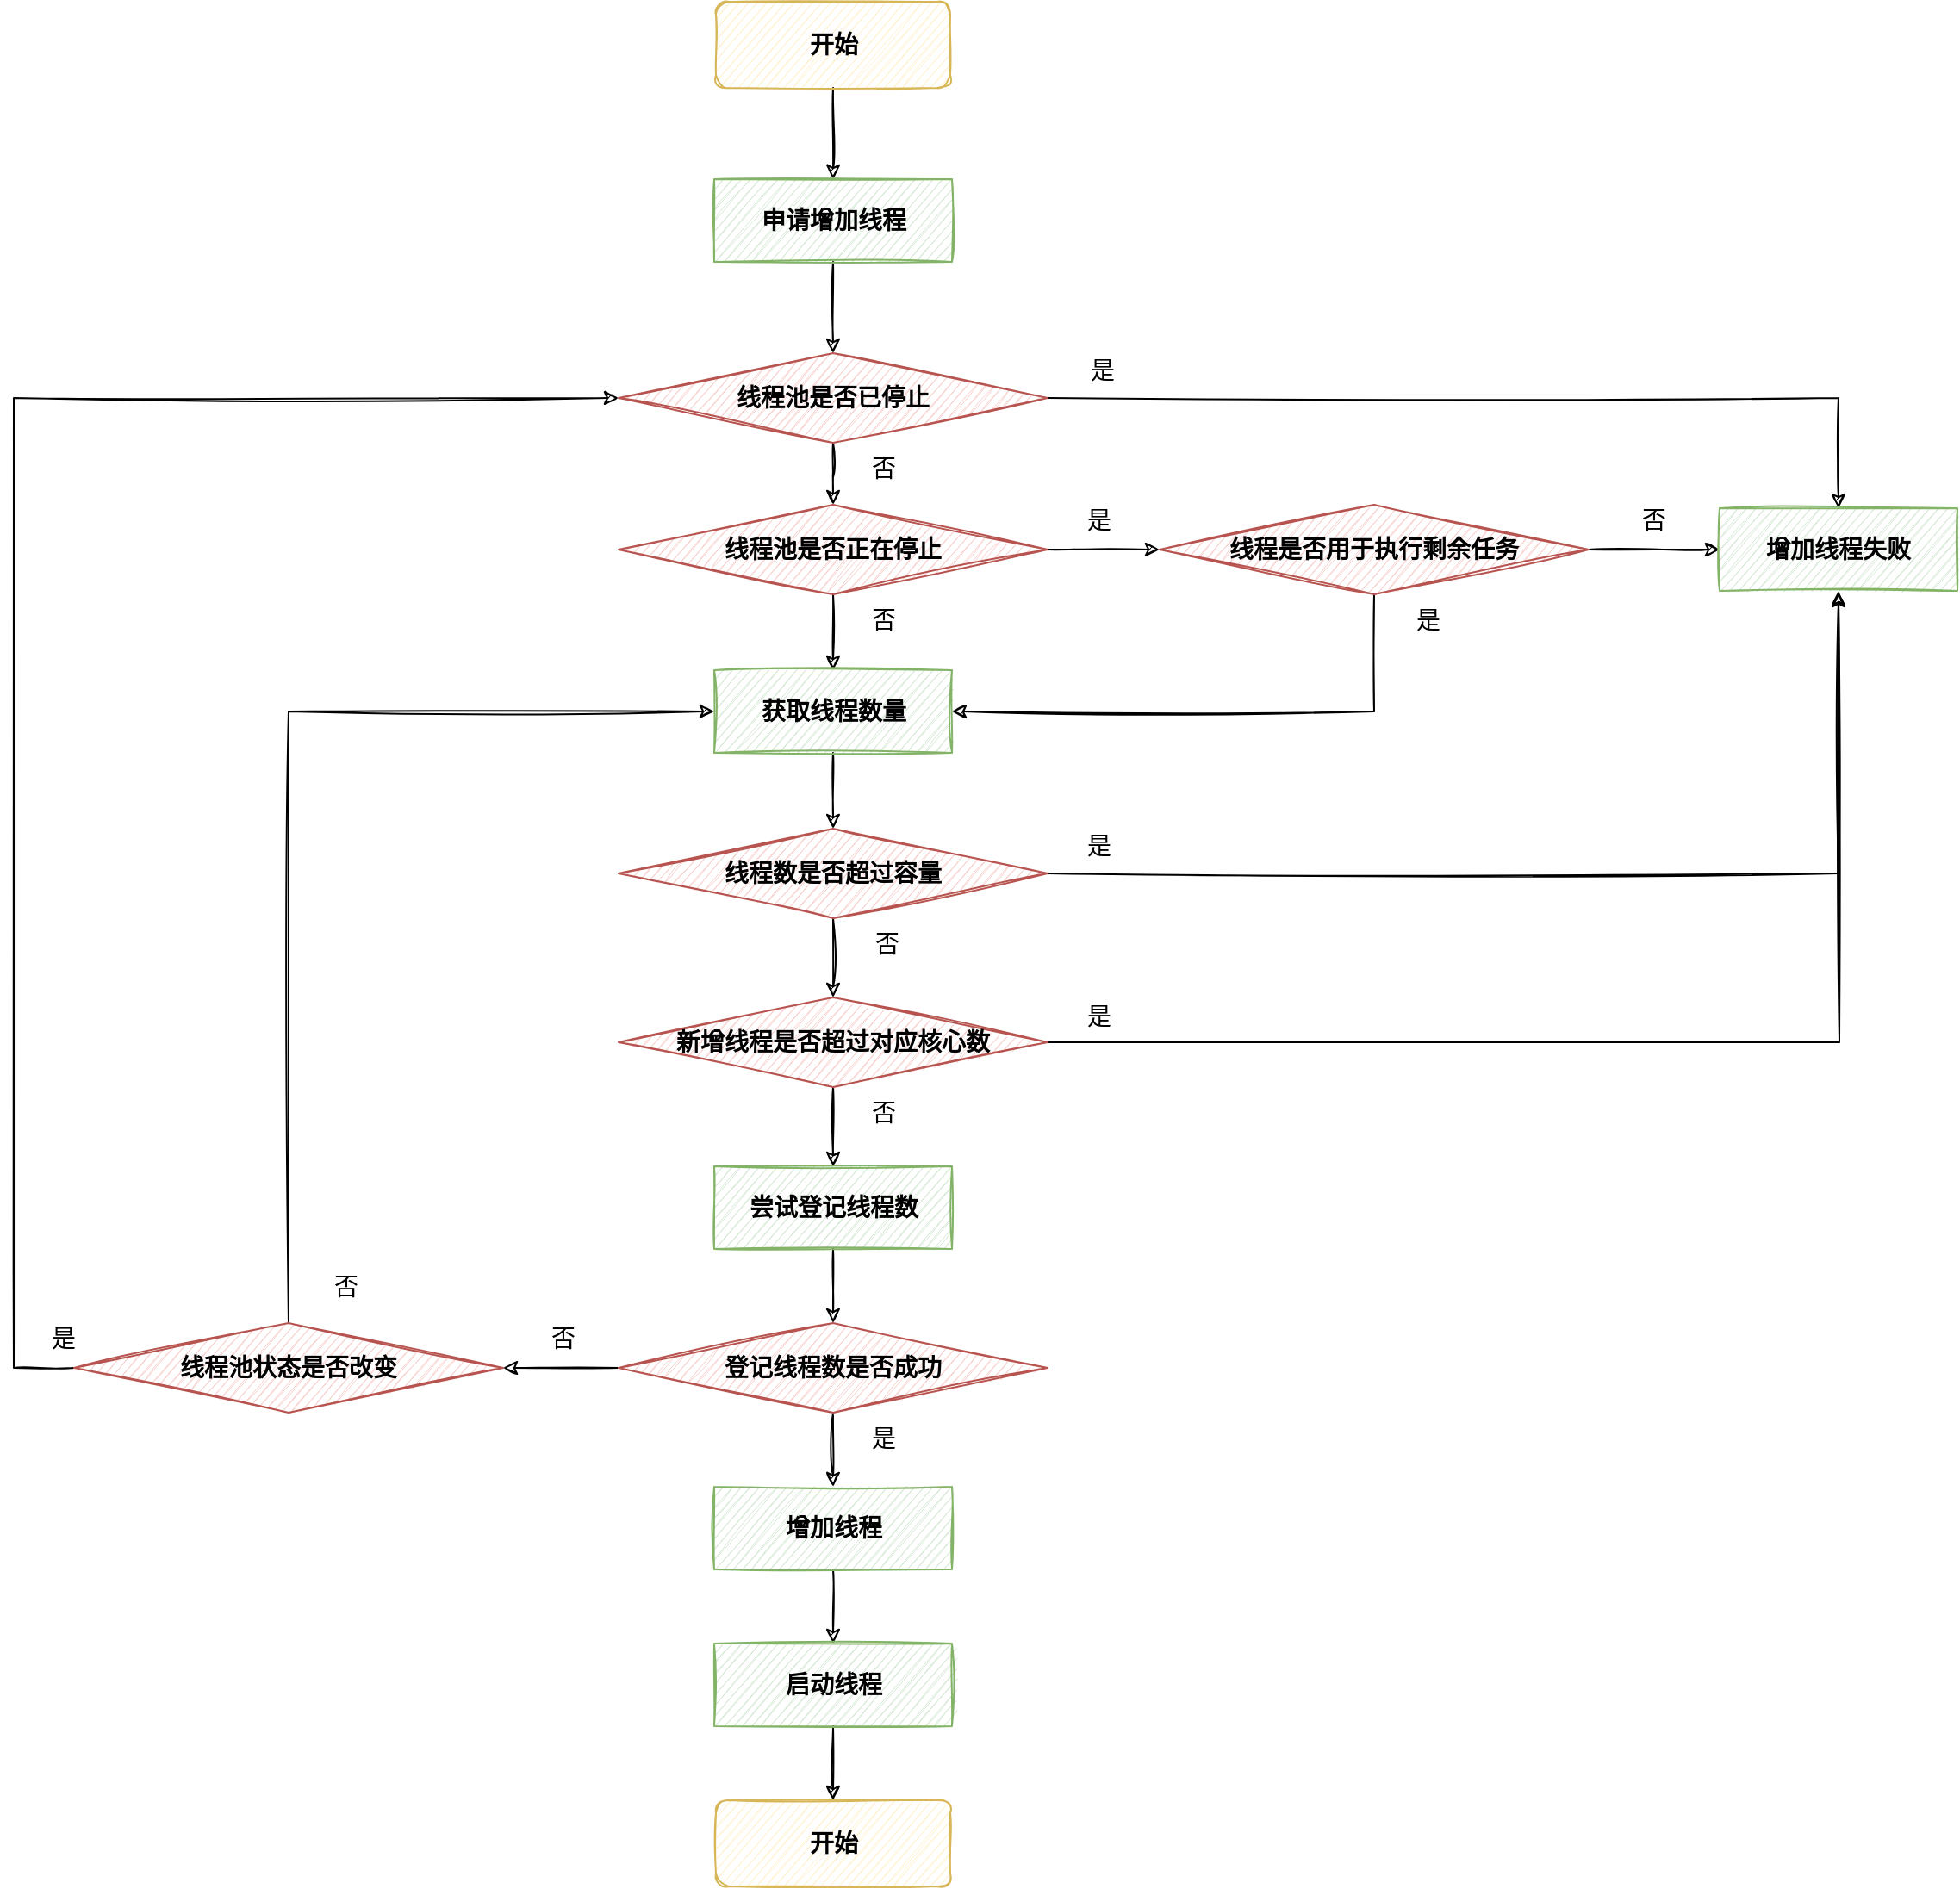 <mxfile version="16.0.0" type="github">
  <diagram id="bxd2tpNLkaN-XFv4WDwM" name="第 1 页">
    <mxGraphModel dx="1822" dy="762" grid="0" gridSize="10" guides="1" tooltips="1" connect="1" arrows="1" fold="1" page="0" pageScale="1" pageWidth="827" pageHeight="1169" math="0" shadow="0">
      <root>
        <mxCell id="0" />
        <mxCell id="1" parent="0" />
        <mxCell id="Mx3tVR5YGephhx1hdb3c-16" value="" style="edgeStyle=orthogonalEdgeStyle;rounded=0;orthogonalLoop=1;jettySize=auto;html=1;sketch=1;" edge="1" parent="1" source="Mx3tVR5YGephhx1hdb3c-1" target="Mx3tVR5YGephhx1hdb3c-2">
          <mxGeometry relative="1" as="geometry" />
        </mxCell>
        <mxCell id="Mx3tVR5YGephhx1hdb3c-1" value="&lt;font style=&quot;font-size: 14px&quot;&gt;&lt;b&gt;开始&lt;/b&gt;&lt;/font&gt;" style="rounded=1;whiteSpace=wrap;html=1;fillColor=#fff2cc;strokeColor=#d6b656;sketch=1;" vertex="1" parent="1">
          <mxGeometry x="329.5" y="81" width="136" height="50" as="geometry" />
        </mxCell>
        <mxCell id="Mx3tVR5YGephhx1hdb3c-17" value="" style="edgeStyle=orthogonalEdgeStyle;rounded=0;orthogonalLoop=1;jettySize=auto;html=1;sketch=1;" edge="1" parent="1" source="Mx3tVR5YGephhx1hdb3c-2" target="Mx3tVR5YGephhx1hdb3c-3">
          <mxGeometry relative="1" as="geometry" />
        </mxCell>
        <mxCell id="Mx3tVR5YGephhx1hdb3c-2" value="&lt;b&gt;申请增加线程&lt;/b&gt;" style="rounded=0;whiteSpace=wrap;html=1;fontSize=14;fillColor=#d5e8d4;strokeColor=#82b366;sketch=1;" vertex="1" parent="1">
          <mxGeometry x="328.5" y="184" width="138" height="48" as="geometry" />
        </mxCell>
        <mxCell id="Mx3tVR5YGephhx1hdb3c-18" value="" style="edgeStyle=orthogonalEdgeStyle;rounded=0;orthogonalLoop=1;jettySize=auto;html=1;sketch=1;" edge="1" parent="1" source="Mx3tVR5YGephhx1hdb3c-3" target="Mx3tVR5YGephhx1hdb3c-4">
          <mxGeometry relative="1" as="geometry" />
        </mxCell>
        <mxCell id="Mx3tVR5YGephhx1hdb3c-29" style="edgeStyle=orthogonalEdgeStyle;rounded=0;orthogonalLoop=1;jettySize=auto;html=1;entryX=0.5;entryY=0;entryDx=0;entryDy=0;sketch=1;" edge="1" parent="1" source="Mx3tVR5YGephhx1hdb3c-3" target="Mx3tVR5YGephhx1hdb3c-6">
          <mxGeometry relative="1" as="geometry" />
        </mxCell>
        <mxCell id="Mx3tVR5YGephhx1hdb3c-3" value="&lt;b&gt;线程池是否已停止&lt;/b&gt;" style="rhombus;whiteSpace=wrap;html=1;sketch=1;fontSize=14;fillColor=#f8cecc;strokeColor=#b85450;" vertex="1" parent="1">
          <mxGeometry x="273" y="285" width="249" height="52" as="geometry" />
        </mxCell>
        <mxCell id="Mx3tVR5YGephhx1hdb3c-19" value="" style="edgeStyle=orthogonalEdgeStyle;rounded=0;orthogonalLoop=1;jettySize=auto;html=1;sketch=1;" edge="1" parent="1" source="Mx3tVR5YGephhx1hdb3c-4" target="Mx3tVR5YGephhx1hdb3c-7">
          <mxGeometry relative="1" as="geometry" />
        </mxCell>
        <mxCell id="Mx3tVR5YGephhx1hdb3c-27" value="" style="edgeStyle=orthogonalEdgeStyle;rounded=0;orthogonalLoop=1;jettySize=auto;html=1;sketch=1;" edge="1" parent="1" source="Mx3tVR5YGephhx1hdb3c-4" target="Mx3tVR5YGephhx1hdb3c-5">
          <mxGeometry relative="1" as="geometry" />
        </mxCell>
        <mxCell id="Mx3tVR5YGephhx1hdb3c-4" value="&lt;b&gt;线程池是否正在停止&lt;/b&gt;" style="rhombus;whiteSpace=wrap;html=1;sketch=1;fontSize=14;fillColor=#f8cecc;strokeColor=#b85450;" vertex="1" parent="1">
          <mxGeometry x="273" y="373" width="249" height="52" as="geometry" />
        </mxCell>
        <mxCell id="Mx3tVR5YGephhx1hdb3c-28" value="" style="edgeStyle=orthogonalEdgeStyle;rounded=0;orthogonalLoop=1;jettySize=auto;html=1;sketch=1;" edge="1" parent="1" source="Mx3tVR5YGephhx1hdb3c-5" target="Mx3tVR5YGephhx1hdb3c-6">
          <mxGeometry relative="1" as="geometry" />
        </mxCell>
        <mxCell id="Mx3tVR5YGephhx1hdb3c-30" style="edgeStyle=orthogonalEdgeStyle;rounded=0;orthogonalLoop=1;jettySize=auto;html=1;entryX=1;entryY=0.5;entryDx=0;entryDy=0;sketch=1;" edge="1" parent="1" source="Mx3tVR5YGephhx1hdb3c-5" target="Mx3tVR5YGephhx1hdb3c-7">
          <mxGeometry relative="1" as="geometry">
            <Array as="points">
              <mxPoint x="712" y="493" />
            </Array>
          </mxGeometry>
        </mxCell>
        <mxCell id="Mx3tVR5YGephhx1hdb3c-5" value="&lt;b&gt;线程是否用于执行剩余任务&lt;/b&gt;" style="rhombus;whiteSpace=wrap;html=1;sketch=1;fontSize=14;fillColor=#f8cecc;strokeColor=#b85450;" vertex="1" parent="1">
          <mxGeometry x="587" y="373" width="249" height="52" as="geometry" />
        </mxCell>
        <mxCell id="Mx3tVR5YGephhx1hdb3c-6" value="&lt;b&gt;增加线程失败&lt;/b&gt;" style="rounded=0;whiteSpace=wrap;html=1;fontSize=14;fillColor=#d5e8d4;strokeColor=#82b366;sketch=1;" vertex="1" parent="1">
          <mxGeometry x="912" y="375" width="138" height="48" as="geometry" />
        </mxCell>
        <mxCell id="Mx3tVR5YGephhx1hdb3c-20" value="" style="edgeStyle=orthogonalEdgeStyle;rounded=0;orthogonalLoop=1;jettySize=auto;html=1;sketch=1;" edge="1" parent="1" source="Mx3tVR5YGephhx1hdb3c-7" target="Mx3tVR5YGephhx1hdb3c-8">
          <mxGeometry relative="1" as="geometry" />
        </mxCell>
        <mxCell id="Mx3tVR5YGephhx1hdb3c-7" value="&lt;b&gt;获取线程数量&lt;/b&gt;" style="rounded=0;whiteSpace=wrap;html=1;fontSize=14;fillColor=#d5e8d4;strokeColor=#82b366;sketch=1;" vertex="1" parent="1">
          <mxGeometry x="328.5" y="469" width="138" height="48" as="geometry" />
        </mxCell>
        <mxCell id="Mx3tVR5YGephhx1hdb3c-21" value="" style="edgeStyle=orthogonalEdgeStyle;rounded=0;orthogonalLoop=1;jettySize=auto;html=1;sketch=1;" edge="1" parent="1" source="Mx3tVR5YGephhx1hdb3c-8" target="Mx3tVR5YGephhx1hdb3c-9">
          <mxGeometry relative="1" as="geometry" />
        </mxCell>
        <mxCell id="Mx3tVR5YGephhx1hdb3c-31" style="edgeStyle=orthogonalEdgeStyle;rounded=0;orthogonalLoop=1;jettySize=auto;html=1;entryX=0.5;entryY=1;entryDx=0;entryDy=0;sketch=1;" edge="1" parent="1" source="Mx3tVR5YGephhx1hdb3c-8" target="Mx3tVR5YGephhx1hdb3c-6">
          <mxGeometry relative="1" as="geometry" />
        </mxCell>
        <mxCell id="Mx3tVR5YGephhx1hdb3c-8" value="&lt;b&gt;线程数是否超过容量&lt;/b&gt;" style="rhombus;whiteSpace=wrap;html=1;sketch=1;fontSize=14;fillColor=#f8cecc;strokeColor=#b85450;" vertex="1" parent="1">
          <mxGeometry x="273" y="561" width="249" height="52" as="geometry" />
        </mxCell>
        <mxCell id="Mx3tVR5YGephhx1hdb3c-22" value="" style="edgeStyle=orthogonalEdgeStyle;rounded=0;orthogonalLoop=1;jettySize=auto;html=1;sketch=1;" edge="1" parent="1" source="Mx3tVR5YGephhx1hdb3c-9" target="Mx3tVR5YGephhx1hdb3c-10">
          <mxGeometry relative="1" as="geometry" />
        </mxCell>
        <mxCell id="Mx3tVR5YGephhx1hdb3c-32" style="edgeStyle=orthogonalEdgeStyle;rounded=0;orthogonalLoop=1;jettySize=auto;html=1;sketch=1;" edge="1" parent="1" source="Mx3tVR5YGephhx1hdb3c-9">
          <mxGeometry relative="1" as="geometry">
            <mxPoint x="981" y="424" as="targetPoint" />
          </mxGeometry>
        </mxCell>
        <mxCell id="Mx3tVR5YGephhx1hdb3c-9" value="&lt;b&gt;新增线程是否超过对应核心数&lt;/b&gt;" style="rhombus;whiteSpace=wrap;html=1;sketch=1;fontSize=14;fillColor=#f8cecc;strokeColor=#b85450;" vertex="1" parent="1">
          <mxGeometry x="273" y="659" width="249" height="52" as="geometry" />
        </mxCell>
        <mxCell id="Mx3tVR5YGephhx1hdb3c-23" value="" style="edgeStyle=orthogonalEdgeStyle;rounded=0;orthogonalLoop=1;jettySize=auto;html=1;sketch=1;" edge="1" parent="1" source="Mx3tVR5YGephhx1hdb3c-10" target="Mx3tVR5YGephhx1hdb3c-11">
          <mxGeometry relative="1" as="geometry" />
        </mxCell>
        <mxCell id="Mx3tVR5YGephhx1hdb3c-10" value="&lt;b&gt;尝试登记线程数&lt;/b&gt;" style="rounded=0;whiteSpace=wrap;html=1;fontSize=14;fillColor=#d5e8d4;strokeColor=#82b366;sketch=1;" vertex="1" parent="1">
          <mxGeometry x="328.5" y="757" width="138" height="48" as="geometry" />
        </mxCell>
        <mxCell id="Mx3tVR5YGephhx1hdb3c-24" value="" style="edgeStyle=orthogonalEdgeStyle;rounded=0;orthogonalLoop=1;jettySize=auto;html=1;sketch=1;" edge="1" parent="1" source="Mx3tVR5YGephhx1hdb3c-11" target="Mx3tVR5YGephhx1hdb3c-13">
          <mxGeometry relative="1" as="geometry" />
        </mxCell>
        <mxCell id="Mx3tVR5YGephhx1hdb3c-33" value="" style="edgeStyle=orthogonalEdgeStyle;rounded=0;orthogonalLoop=1;jettySize=auto;html=1;sketch=1;" edge="1" parent="1" source="Mx3tVR5YGephhx1hdb3c-11" target="Mx3tVR5YGephhx1hdb3c-12">
          <mxGeometry relative="1" as="geometry" />
        </mxCell>
        <mxCell id="Mx3tVR5YGephhx1hdb3c-11" value="&lt;b&gt;登记线程数是否成功&lt;/b&gt;" style="rhombus;whiteSpace=wrap;html=1;sketch=1;fontSize=14;fillColor=#f8cecc;strokeColor=#b85450;" vertex="1" parent="1">
          <mxGeometry x="273" y="848" width="249" height="52" as="geometry" />
        </mxCell>
        <mxCell id="Mx3tVR5YGephhx1hdb3c-34" style="edgeStyle=orthogonalEdgeStyle;rounded=0;orthogonalLoop=1;jettySize=auto;html=1;entryX=0;entryY=0.5;entryDx=0;entryDy=0;sketch=1;" edge="1" parent="1" source="Mx3tVR5YGephhx1hdb3c-12" target="Mx3tVR5YGephhx1hdb3c-7">
          <mxGeometry relative="1" as="geometry">
            <Array as="points">
              <mxPoint x="82" y="493" />
            </Array>
          </mxGeometry>
        </mxCell>
        <mxCell id="Mx3tVR5YGephhx1hdb3c-35" style="edgeStyle=orthogonalEdgeStyle;rounded=0;orthogonalLoop=1;jettySize=auto;html=1;entryX=0;entryY=0.5;entryDx=0;entryDy=0;sketch=1;" edge="1" parent="1" source="Mx3tVR5YGephhx1hdb3c-12" target="Mx3tVR5YGephhx1hdb3c-3">
          <mxGeometry relative="1" as="geometry">
            <Array as="points">
              <mxPoint x="-78" y="874" />
              <mxPoint x="-78" y="311" />
            </Array>
          </mxGeometry>
        </mxCell>
        <mxCell id="Mx3tVR5YGephhx1hdb3c-12" value="&lt;b&gt;线程池状态是否改变&lt;/b&gt;" style="rhombus;whiteSpace=wrap;html=1;sketch=1;fontSize=14;fillColor=#f8cecc;strokeColor=#b85450;" vertex="1" parent="1">
          <mxGeometry x="-43" y="848" width="249" height="52" as="geometry" />
        </mxCell>
        <mxCell id="Mx3tVR5YGephhx1hdb3c-25" value="" style="edgeStyle=orthogonalEdgeStyle;rounded=0;orthogonalLoop=1;jettySize=auto;html=1;sketch=1;" edge="1" parent="1" source="Mx3tVR5YGephhx1hdb3c-13" target="Mx3tVR5YGephhx1hdb3c-14">
          <mxGeometry relative="1" as="geometry" />
        </mxCell>
        <mxCell id="Mx3tVR5YGephhx1hdb3c-13" value="&lt;b&gt;增加线程&lt;/b&gt;" style="rounded=0;whiteSpace=wrap;html=1;fontSize=14;fillColor=#d5e8d4;strokeColor=#82b366;sketch=1;" vertex="1" parent="1">
          <mxGeometry x="328.5" y="943" width="138" height="48" as="geometry" />
        </mxCell>
        <mxCell id="Mx3tVR5YGephhx1hdb3c-26" value="" style="edgeStyle=orthogonalEdgeStyle;rounded=0;orthogonalLoop=1;jettySize=auto;html=1;sketch=1;" edge="1" parent="1" source="Mx3tVR5YGephhx1hdb3c-14" target="Mx3tVR5YGephhx1hdb3c-15">
          <mxGeometry relative="1" as="geometry" />
        </mxCell>
        <mxCell id="Mx3tVR5YGephhx1hdb3c-14" value="&lt;b&gt;启动线程&lt;/b&gt;" style="rounded=0;whiteSpace=wrap;html=1;fontSize=14;fillColor=#d5e8d4;strokeColor=#82b366;sketch=1;" vertex="1" parent="1">
          <mxGeometry x="328.5" y="1034" width="138" height="48" as="geometry" />
        </mxCell>
        <mxCell id="Mx3tVR5YGephhx1hdb3c-15" value="&lt;font style=&quot;font-size: 14px&quot;&gt;&lt;b&gt;开始&lt;/b&gt;&lt;/font&gt;" style="rounded=1;whiteSpace=wrap;html=1;fillColor=#fff2cc;strokeColor=#d6b656;sketch=1;" vertex="1" parent="1">
          <mxGeometry x="329.5" y="1125" width="136" height="50" as="geometry" />
        </mxCell>
        <mxCell id="Mx3tVR5YGephhx1hdb3c-36" value="是" style="text;html=1;strokeColor=none;fillColor=none;align=center;verticalAlign=middle;whiteSpace=wrap;rounded=0;sketch=1;fontSize=14;" vertex="1" parent="1">
          <mxGeometry x="524" y="280" width="60" height="30" as="geometry" />
        </mxCell>
        <mxCell id="Mx3tVR5YGephhx1hdb3c-37" value="是" style="text;html=1;strokeColor=none;fillColor=none;align=center;verticalAlign=middle;whiteSpace=wrap;rounded=0;sketch=1;fontSize=14;" vertex="1" parent="1">
          <mxGeometry x="522" y="367" width="60" height="30" as="geometry" />
        </mxCell>
        <mxCell id="Mx3tVR5YGephhx1hdb3c-38" value="否" style="text;html=1;strokeColor=none;fillColor=none;align=center;verticalAlign=middle;whiteSpace=wrap;rounded=0;sketch=1;fontSize=14;" vertex="1" parent="1">
          <mxGeometry x="397" y="425" width="60" height="30" as="geometry" />
        </mxCell>
        <mxCell id="Mx3tVR5YGephhx1hdb3c-39" value="否" style="text;html=1;strokeColor=none;fillColor=none;align=center;verticalAlign=middle;whiteSpace=wrap;rounded=0;sketch=1;fontSize=14;" vertex="1" parent="1">
          <mxGeometry x="397" y="337" width="60" height="30" as="geometry" />
        </mxCell>
        <mxCell id="Mx3tVR5YGephhx1hdb3c-40" value="否" style="text;html=1;strokeColor=none;fillColor=none;align=center;verticalAlign=middle;whiteSpace=wrap;rounded=0;sketch=1;fontSize=14;" vertex="1" parent="1">
          <mxGeometry x="844" y="367" width="60" height="30" as="geometry" />
        </mxCell>
        <mxCell id="Mx3tVR5YGephhx1hdb3c-41" value="是" style="text;html=1;strokeColor=none;fillColor=none;align=center;verticalAlign=middle;whiteSpace=wrap;rounded=0;sketch=1;fontSize=14;" vertex="1" parent="1">
          <mxGeometry x="713" y="425" width="60" height="30" as="geometry" />
        </mxCell>
        <mxCell id="Mx3tVR5YGephhx1hdb3c-42" value="是" style="text;html=1;strokeColor=none;fillColor=none;align=center;verticalAlign=middle;whiteSpace=wrap;rounded=0;sketch=1;fontSize=14;" vertex="1" parent="1">
          <mxGeometry x="522" y="556" width="60" height="30" as="geometry" />
        </mxCell>
        <mxCell id="Mx3tVR5YGephhx1hdb3c-43" value="是" style="text;html=1;strokeColor=none;fillColor=none;align=center;verticalAlign=middle;whiteSpace=wrap;rounded=0;sketch=1;fontSize=14;" vertex="1" parent="1">
          <mxGeometry x="522" y="655" width="60" height="30" as="geometry" />
        </mxCell>
        <mxCell id="Mx3tVR5YGephhx1hdb3c-44" value="否" style="text;html=1;strokeColor=none;fillColor=none;align=center;verticalAlign=middle;whiteSpace=wrap;rounded=0;sketch=1;fontSize=14;" vertex="1" parent="1">
          <mxGeometry x="399" y="613" width="60" height="30" as="geometry" />
        </mxCell>
        <mxCell id="Mx3tVR5YGephhx1hdb3c-45" value="否" style="text;html=1;strokeColor=none;fillColor=none;align=center;verticalAlign=middle;whiteSpace=wrap;rounded=0;sketch=1;fontSize=14;" vertex="1" parent="1">
          <mxGeometry x="397" y="711" width="60" height="30" as="geometry" />
        </mxCell>
        <mxCell id="Mx3tVR5YGephhx1hdb3c-46" value="是" style="text;html=1;strokeColor=none;fillColor=none;align=center;verticalAlign=middle;whiteSpace=wrap;rounded=0;sketch=1;fontSize=14;" vertex="1" parent="1">
          <mxGeometry x="-79" y="842" width="60" height="30" as="geometry" />
        </mxCell>
        <mxCell id="Mx3tVR5YGephhx1hdb3c-47" value="是" style="text;html=1;strokeColor=none;fillColor=none;align=center;verticalAlign=middle;whiteSpace=wrap;rounded=0;sketch=1;fontSize=14;" vertex="1" parent="1">
          <mxGeometry x="397" y="900" width="60" height="30" as="geometry" />
        </mxCell>
        <mxCell id="Mx3tVR5YGephhx1hdb3c-48" value="否" style="text;html=1;strokeColor=none;fillColor=none;align=center;verticalAlign=middle;whiteSpace=wrap;rounded=0;sketch=1;fontSize=14;" vertex="1" parent="1">
          <mxGeometry x="211" y="842" width="60" height="30" as="geometry" />
        </mxCell>
        <mxCell id="Mx3tVR5YGephhx1hdb3c-49" value="否" style="text;html=1;strokeColor=none;fillColor=none;align=center;verticalAlign=middle;whiteSpace=wrap;rounded=0;sketch=1;fontSize=14;" vertex="1" parent="1">
          <mxGeometry x="85" y="812" width="60" height="30" as="geometry" />
        </mxCell>
      </root>
    </mxGraphModel>
  </diagram>
</mxfile>
